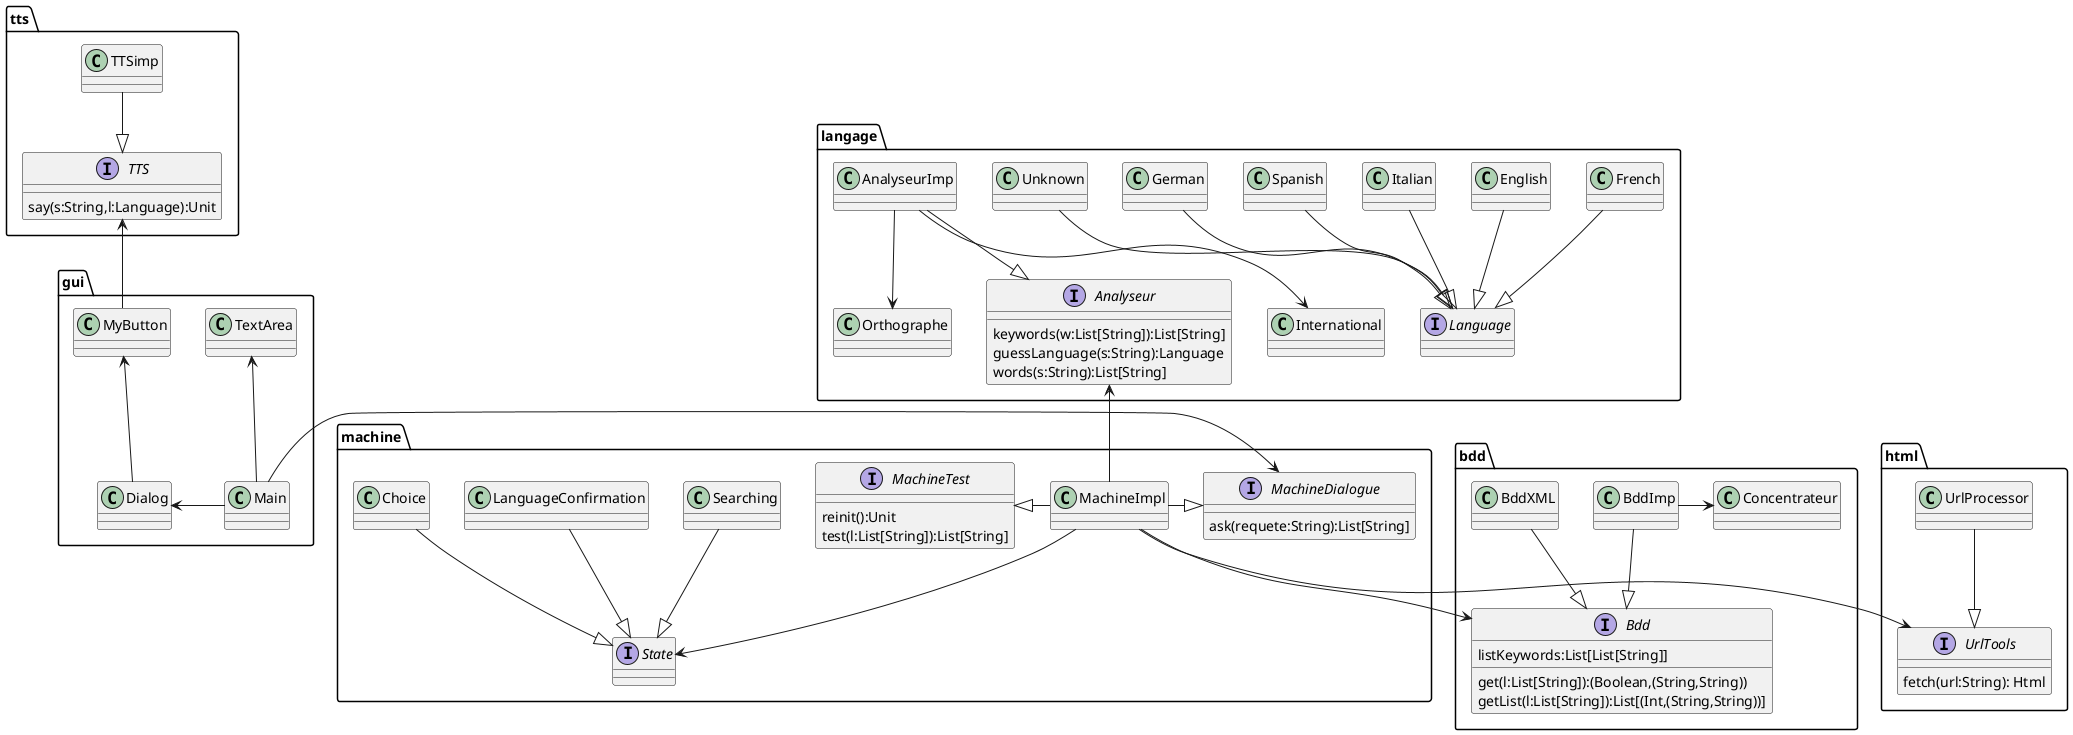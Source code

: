 @startuml

	
package gui{
	class Dialog
	class Main
	class TextArea
	class MyButton
	
	Dialog <- Main
	TextArea <-- Main
	MyButton <-- Dialog
}
	
	
package langage{
    interface Language
	class French
	class English
	class Italian
	class Spanish
	class German
	class Unknown
	interface Analyseur{
		keywords(w:List[String]):List[String]
		guessLanguage(s:String):Language
		words(s:String):List[String]
		}
	class AnalyseurImp
	class International
	class Orthographe
	
	
	AnalyseurImp --> International
	AnalyseurImp --> Orthographe
	AnalyseurImp --|> Analyseur
	French --|> Language
	English --|> Language
	Italian --|> Language
	Spanish --|> Language
	German --|> Language
	Unknown --|> Language
}
	
	
	
package machine{
	class MachineImpl
	interface MachineTest{
		reinit():Unit
		test(l:List[String]):List[String]
	}
	interface MachineDialogue{
		ask(requete:String):List[String]
	}
	interface State
	class Searching
	class LanguageConfirmation
	class Choice
	
	MachineTest <|- MachineImpl
	MachineImpl -|> MachineDialogue
}

package bdd{
    interface Bdd{
    	get(l:List[String]):(Boolean,(String,String))
    	getList(l:List[String]):List[(Int,(String,String))]
    	listKeywords:List[List[String]]
    }
	class BddImp
	class Concentrateur
	class BddXML
	
	BddImp -> Concentrateur
	BddImp --|> Bdd
	BddXML --|> Bdd
}

package tts{
	interface TTS{
	say(s:String,l:Language):Unit
	}
	class TTSimp
	TTSimp --|> TTS
}

package html{
	interface UrlTools{
		fetch(url:String): Html
	}
	UrlProcessor --|> UrlTools
}

	
	Main -> MachineDialogue
	Analyseur <-- MachineImpl
	MachineImpl --> Bdd 
	MachineImpl --> State
	MachineImpl --> UrlTools
	Searching --|> State
	LanguageConfirmation --|> State
	Choice --|> State
	TTS <-- MyButton
	
@enduml


